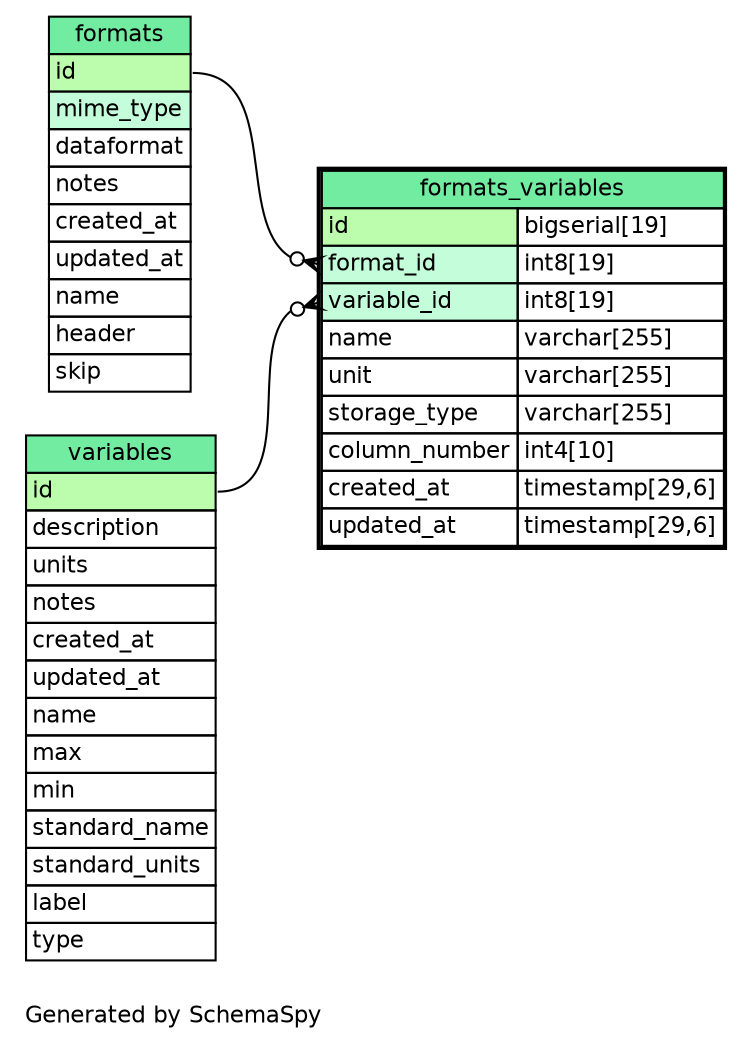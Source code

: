 // dot 2.36.0 on Mac OS X 10.10.1
// SchemaSpy rev Unknown
digraph "oneDegreeRelationshipsDiagram" {
  graph [
    rankdir="RL"
    bgcolor="#ffffff"
    label="\nGenerated by SchemaSpy"
    labeljust="l"
    nodesep="0.18"
    ranksep="0.46"
    fontname="Helvetica"
    fontsize="11"
  ];
  node [
    fontname="Helvetica"
    fontsize="11"
    shape="plaintext"
  ];
  edge [
    arrowsize="0.8"
  ];
  "formats_variables":"format_id":w -> "formats":"id":e [arrowhead=none dir=back arrowtail=crowodot];
  "formats_variables":"variable_id":w -> "variables":"id":e [arrowhead=none dir=back arrowtail=crowodot];
  "formats" [
    label=<
    <TABLE BORDER="0" CELLBORDER="1" CELLSPACING="0" BGCOLOR="#FFFFFF">
      <TR><TD COLSPAN="4" BGCOLOR="#72ECA1" ALIGN="CENTER">formats</TD></TR>
      <TR><TD PORT="id" COLSPAN="4" BGCOLOR="#bcfdad !important" ALIGN="LEFT">id</TD></TR>
      <TR><TD PORT="mime_type" COLSPAN="4" BGCOLOR="#c4fdda !important" ALIGN="LEFT">mime_type</TD></TR>
      <TR><TD PORT="dataformat" COLSPAN="4" ALIGN="LEFT">dataformat</TD></TR>
      <TR><TD PORT="notes" COLSPAN="4" ALIGN="LEFT">notes</TD></TR>
      <TR><TD PORT="created_at" COLSPAN="4" ALIGN="LEFT">created_at</TD></TR>
      <TR><TD PORT="updated_at" COLSPAN="4" ALIGN="LEFT">updated_at</TD></TR>
      <TR><TD PORT="name" COLSPAN="4" ALIGN="LEFT">name</TD></TR>
      <TR><TD PORT="header" COLSPAN="4" ALIGN="LEFT">header</TD></TR>
      <TR><TD PORT="skip" COLSPAN="4" ALIGN="LEFT">skip</TD></TR>
    </TABLE>>
    URL="formats.html"
    tooltip="formats"
  ];
  "formats_variables" [
    label=<
    <TABLE BORDER="2" CELLBORDER="1" CELLSPACING="0" BGCOLOR="#FFFFFF">
      <TR><TD COLSPAN="4" BGCOLOR="#72ECA1" ALIGN="CENTER">formats_variables</TD></TR>
      <TR><TD PORT="id" COLSPAN="3" BGCOLOR="#bcfdad !important" ALIGN="LEFT">id</TD><TD PORT="id.type" ALIGN="LEFT">bigserial[19]</TD></TR>
      <TR><TD PORT="format_id" COLSPAN="3" BGCOLOR="#c4fdda !important" ALIGN="LEFT">format_id</TD><TD PORT="format_id.type" ALIGN="LEFT">int8[19]</TD></TR>
      <TR><TD PORT="variable_id" COLSPAN="3" BGCOLOR="#c4fdda !important" ALIGN="LEFT">variable_id</TD><TD PORT="variable_id.type" ALIGN="LEFT">int8[19]</TD></TR>
      <TR><TD PORT="name" COLSPAN="3" ALIGN="LEFT">name</TD><TD PORT="name.type" ALIGN="LEFT">varchar[255]</TD></TR>
      <TR><TD PORT="unit" COLSPAN="3" ALIGN="LEFT">unit</TD><TD PORT="unit.type" ALIGN="LEFT">varchar[255]</TD></TR>
      <TR><TD PORT="storage_type" COLSPAN="3" ALIGN="LEFT">storage_type</TD><TD PORT="storage_type.type" ALIGN="LEFT">varchar[255]</TD></TR>
      <TR><TD PORT="column_number" COLSPAN="3" ALIGN="LEFT">column_number</TD><TD PORT="column_number.type" ALIGN="LEFT">int4[10]</TD></TR>
      <TR><TD PORT="created_at" COLSPAN="3" ALIGN="LEFT">created_at</TD><TD PORT="created_at.type" ALIGN="LEFT">timestamp[29,6]</TD></TR>
      <TR><TD PORT="updated_at" COLSPAN="3" ALIGN="LEFT">updated_at</TD><TD PORT="updated_at.type" ALIGN="LEFT">timestamp[29,6]</TD></TR>
    </TABLE>>
    URL="formats_variables.html"
    tooltip="formats_variables"
  ];
  "variables" [
    label=<
    <TABLE BORDER="0" CELLBORDER="1" CELLSPACING="0" BGCOLOR="#FFFFFF">
      <TR><TD COLSPAN="4" BGCOLOR="#72ECA1" ALIGN="CENTER">variables</TD></TR>
      <TR><TD PORT="id" COLSPAN="4" BGCOLOR="#bcfdad !important" ALIGN="LEFT">id</TD></TR>
      <TR><TD PORT="description" COLSPAN="4" ALIGN="LEFT">description</TD></TR>
      <TR><TD PORT="units" COLSPAN="4" ALIGN="LEFT">units</TD></TR>
      <TR><TD PORT="notes" COLSPAN="4" ALIGN="LEFT">notes</TD></TR>
      <TR><TD PORT="created_at" COLSPAN="4" ALIGN="LEFT">created_at</TD></TR>
      <TR><TD PORT="updated_at" COLSPAN="4" ALIGN="LEFT">updated_at</TD></TR>
      <TR><TD PORT="name" COLSPAN="4" ALIGN="LEFT">name</TD></TR>
      <TR><TD PORT="max" COLSPAN="4" ALIGN="LEFT">max</TD></TR>
      <TR><TD PORT="min" COLSPAN="4" ALIGN="LEFT">min</TD></TR>
      <TR><TD PORT="standard_name" COLSPAN="4" ALIGN="LEFT">standard_name</TD></TR>
      <TR><TD PORT="standard_units" COLSPAN="4" ALIGN="LEFT">standard_units</TD></TR>
      <TR><TD PORT="label" COLSPAN="4" ALIGN="LEFT">label</TD></TR>
      <TR><TD PORT="type" COLSPAN="4" ALIGN="LEFT">type</TD></TR>
    </TABLE>>
    URL="variables.html"
    tooltip="variables"
  ];
}
